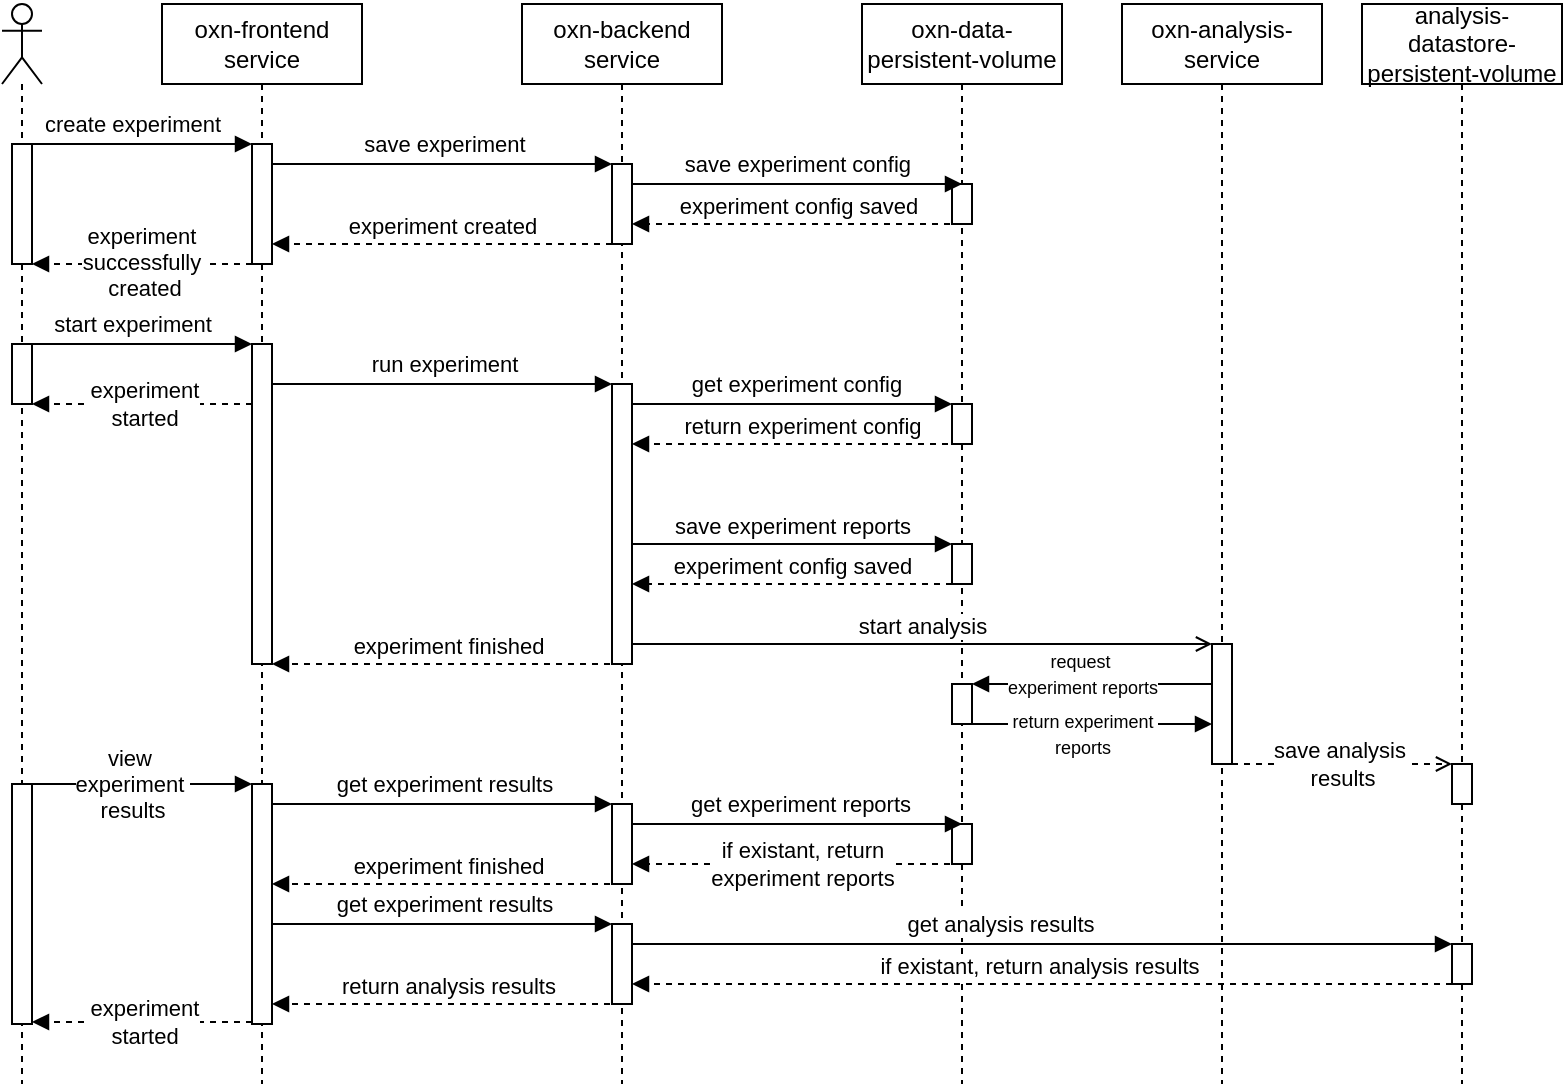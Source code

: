<mxfile version="26.1.0">
  <diagram name="Page-1" id="2YBvvXClWsGukQMizWep">
    <mxGraphModel dx="1434" dy="819" grid="1" gridSize="10" guides="1" tooltips="1" connect="1" arrows="1" fold="1" page="1" pageScale="1" pageWidth="850" pageHeight="1100" math="0" shadow="0">
      <root>
        <mxCell id="0" />
        <mxCell id="1" parent="0" />
        <mxCell id="aM9ryv3xv72pqoxQDRHE-1" value="oxn-frontend service" style="shape=umlLifeline;perimeter=lifelinePerimeter;whiteSpace=wrap;html=1;container=0;dropTarget=0;collapsible=0;recursiveResize=0;outlineConnect=0;portConstraint=eastwest;newEdgeStyle={&quot;edgeStyle&quot;:&quot;elbowEdgeStyle&quot;,&quot;elbow&quot;:&quot;vertical&quot;,&quot;curved&quot;:0,&quot;rounded&quot;:0};" parent="1" vertex="1">
          <mxGeometry x="160" y="40" width="100" height="540" as="geometry" />
        </mxCell>
        <mxCell id="aM9ryv3xv72pqoxQDRHE-3" value="" style="html=1;verticalAlign=bottom;startArrow=none;endArrow=block;startSize=8;edgeStyle=elbowEdgeStyle;elbow=vertical;curved=0;rounded=0;startFill=0;" parent="aM9ryv3xv72pqoxQDRHE-1" edge="1">
          <mxGeometry x="0.182" relative="1" as="geometry">
            <mxPoint x="-15" y="70" as="sourcePoint" />
            <mxPoint x="45" y="70" as="targetPoint" />
            <Array as="points">
              <mxPoint x="-70" y="70" />
            </Array>
            <mxPoint as="offset" />
          </mxGeometry>
        </mxCell>
        <mxCell id="FyJZWLL0IPe1g8Jsir3v-2" value="create experiment" style="edgeLabel;html=1;align=center;verticalAlign=middle;resizable=0;points=[];" vertex="1" connectable="0" parent="aM9ryv3xv72pqoxQDRHE-3">
          <mxGeometry x="0.286" relative="1" as="geometry">
            <mxPoint y="-10" as="offset" />
          </mxGeometry>
        </mxCell>
        <mxCell id="FyJZWLL0IPe1g8Jsir3v-10" value="" style="html=1;points=[[0,0,0,0,5],[0,1,0,0,-5],[1,0,0,0,5],[1,1,0,0,-5]];perimeter=orthogonalPerimeter;outlineConnect=0;targetShapes=umlLifeline;portConstraint=eastwest;newEdgeStyle={&quot;curved&quot;:0,&quot;rounded&quot;:0};" vertex="1" parent="aM9ryv3xv72pqoxQDRHE-1">
          <mxGeometry x="45" y="70" width="10" height="60" as="geometry" />
        </mxCell>
        <mxCell id="FyJZWLL0IPe1g8Jsir3v-25" value="" style="html=1;points=[[0,0,0,0,5],[0,1,0,0,-5],[1,0,0,0,5],[1,1,0,0,-5]];perimeter=orthogonalPerimeter;outlineConnect=0;targetShapes=umlLifeline;portConstraint=eastwest;newEdgeStyle={&quot;curved&quot;:0,&quot;rounded&quot;:0};" vertex="1" parent="aM9ryv3xv72pqoxQDRHE-1">
          <mxGeometry x="45" y="170" width="10" height="160" as="geometry" />
        </mxCell>
        <mxCell id="aM9ryv3xv72pqoxQDRHE-5" value="oxn-backend service" style="shape=umlLifeline;perimeter=lifelinePerimeter;whiteSpace=wrap;html=1;container=0;dropTarget=0;collapsible=0;recursiveResize=0;outlineConnect=0;portConstraint=eastwest;newEdgeStyle={&quot;edgeStyle&quot;:&quot;elbowEdgeStyle&quot;,&quot;elbow&quot;:&quot;vertical&quot;,&quot;curved&quot;:0,&quot;rounded&quot;:0};" parent="1" vertex="1">
          <mxGeometry x="340" y="40" width="100" height="540" as="geometry" />
        </mxCell>
        <mxCell id="aM9ryv3xv72pqoxQDRHE-6" value="" style="html=1;points=[];perimeter=orthogonalPerimeter;outlineConnect=0;targetShapes=umlLifeline;portConstraint=eastwest;newEdgeStyle={&quot;edgeStyle&quot;:&quot;elbowEdgeStyle&quot;,&quot;elbow&quot;:&quot;vertical&quot;,&quot;curved&quot;:0,&quot;rounded&quot;:0};" parent="aM9ryv3xv72pqoxQDRHE-5" vertex="1">
          <mxGeometry x="45" y="80" width="10" height="40" as="geometry" />
        </mxCell>
        <mxCell id="FyJZWLL0IPe1g8Jsir3v-28" value="" style="html=1;points=[];perimeter=orthogonalPerimeter;outlineConnect=0;targetShapes=umlLifeline;portConstraint=eastwest;newEdgeStyle={&quot;edgeStyle&quot;:&quot;elbowEdgeStyle&quot;,&quot;elbow&quot;:&quot;vertical&quot;,&quot;curved&quot;:0,&quot;rounded&quot;:0};" vertex="1" parent="aM9ryv3xv72pqoxQDRHE-5">
          <mxGeometry x="45" y="190" width="10" height="140" as="geometry" />
        </mxCell>
        <mxCell id="FyJZWLL0IPe1g8Jsir3v-55" value="" style="html=1;points=[];perimeter=orthogonalPerimeter;outlineConnect=0;targetShapes=umlLifeline;portConstraint=eastwest;newEdgeStyle={&quot;edgeStyle&quot;:&quot;elbowEdgeStyle&quot;,&quot;elbow&quot;:&quot;vertical&quot;,&quot;curved&quot;:0,&quot;rounded&quot;:0};" vertex="1" parent="aM9ryv3xv72pqoxQDRHE-5">
          <mxGeometry x="45" y="400" width="10" height="40" as="geometry" />
        </mxCell>
        <mxCell id="FyJZWLL0IPe1g8Jsir3v-68" value="" style="html=1;points=[];perimeter=orthogonalPerimeter;outlineConnect=0;targetShapes=umlLifeline;portConstraint=eastwest;newEdgeStyle={&quot;edgeStyle&quot;:&quot;elbowEdgeStyle&quot;,&quot;elbow&quot;:&quot;vertical&quot;,&quot;curved&quot;:0,&quot;rounded&quot;:0};" vertex="1" parent="aM9ryv3xv72pqoxQDRHE-5">
          <mxGeometry x="45" y="460" width="10" height="40" as="geometry" />
        </mxCell>
        <mxCell id="aM9ryv3xv72pqoxQDRHE-7" value="" style="html=1;verticalAlign=bottom;endArrow=block;edgeStyle=elbowEdgeStyle;elbow=vertical;curved=0;rounded=0;" parent="1" target="aM9ryv3xv72pqoxQDRHE-6" edge="1">
          <mxGeometry relative="1" as="geometry">
            <mxPoint x="215" y="120" as="sourcePoint" />
            <Array as="points">
              <mxPoint x="300" y="120" />
            </Array>
          </mxGeometry>
        </mxCell>
        <mxCell id="FyJZWLL0IPe1g8Jsir3v-3" value="save experiment" style="edgeLabel;html=1;align=center;verticalAlign=middle;resizable=0;points=[];" vertex="1" connectable="0" parent="aM9ryv3xv72pqoxQDRHE-7">
          <mxGeometry x="-0.183" y="3" relative="1" as="geometry">
            <mxPoint x="16" y="-7" as="offset" />
          </mxGeometry>
        </mxCell>
        <mxCell id="aM9ryv3xv72pqoxQDRHE-9" value="experiment created" style="html=1;verticalAlign=bottom;endArrow=block;edgeStyle=elbowEdgeStyle;elbow=vertical;curved=0;rounded=0;dashed=1;" parent="1" source="aM9ryv3xv72pqoxQDRHE-6" target="FyJZWLL0IPe1g8Jsir3v-10" edge="1">
          <mxGeometry relative="1" as="geometry">
            <mxPoint x="295" y="160" as="sourcePoint" />
            <Array as="points">
              <mxPoint x="310" y="160" />
            </Array>
            <mxPoint x="220" y="160" as="targetPoint" />
          </mxGeometry>
        </mxCell>
        <mxCell id="FyJZWLL0IPe1g8Jsir3v-1" value="" style="shape=umlLifeline;perimeter=lifelinePerimeter;whiteSpace=wrap;html=1;container=1;dropTarget=0;collapsible=0;recursiveResize=0;outlineConnect=0;portConstraint=eastwest;newEdgeStyle={&quot;curved&quot;:0,&quot;rounded&quot;:0};participant=umlActor;" vertex="1" parent="1">
          <mxGeometry x="80" y="40" width="20" height="540" as="geometry" />
        </mxCell>
        <mxCell id="FyJZWLL0IPe1g8Jsir3v-14" value="" style="html=1;points=[[0,0,0,0,5],[0,1,0,0,-5],[1,0,0,0,5],[1,1,0,0,-5]];perimeter=orthogonalPerimeter;outlineConnect=0;targetShapes=umlLifeline;portConstraint=eastwest;newEdgeStyle={&quot;curved&quot;:0,&quot;rounded&quot;:0};" vertex="1" parent="FyJZWLL0IPe1g8Jsir3v-1">
          <mxGeometry x="5" y="70" width="10" height="60" as="geometry" />
        </mxCell>
        <mxCell id="FyJZWLL0IPe1g8Jsir3v-23" value="" style="html=1;verticalAlign=bottom;startArrow=none;endArrow=block;startSize=8;edgeStyle=elbowEdgeStyle;elbow=vertical;curved=0;rounded=0;startFill=0;" edge="1" parent="FyJZWLL0IPe1g8Jsir3v-1">
          <mxGeometry x="0.182" relative="1" as="geometry">
            <mxPoint x="65" y="170" as="sourcePoint" />
            <mxPoint x="125" y="170" as="targetPoint" />
            <Array as="points">
              <mxPoint x="10" y="170" />
            </Array>
            <mxPoint as="offset" />
          </mxGeometry>
        </mxCell>
        <mxCell id="FyJZWLL0IPe1g8Jsir3v-24" value="start experiment" style="edgeLabel;html=1;align=center;verticalAlign=middle;resizable=0;points=[];" vertex="1" connectable="0" parent="FyJZWLL0IPe1g8Jsir3v-23">
          <mxGeometry x="0.286" relative="1" as="geometry">
            <mxPoint y="-10" as="offset" />
          </mxGeometry>
        </mxCell>
        <mxCell id="FyJZWLL0IPe1g8Jsir3v-48" value="" style="html=1;points=[[0,0,0,0,5],[0,1,0,0,-5],[1,0,0,0,5],[1,1,0,0,-5]];perimeter=orthogonalPerimeter;outlineConnect=0;targetShapes=umlLifeline;portConstraint=eastwest;newEdgeStyle={&quot;curved&quot;:0,&quot;rounded&quot;:0};" vertex="1" parent="FyJZWLL0IPe1g8Jsir3v-1">
          <mxGeometry x="5" y="170" width="10" height="30" as="geometry" />
        </mxCell>
        <mxCell id="FyJZWLL0IPe1g8Jsir3v-49" value="" style="html=1;points=[[0,0,0,0,5],[0,1,0,0,-5],[1,0,0,0,5],[1,1,0,0,-5]];perimeter=orthogonalPerimeter;outlineConnect=0;targetShapes=umlLifeline;portConstraint=eastwest;newEdgeStyle={&quot;curved&quot;:0,&quot;rounded&quot;:0};" vertex="1" parent="FyJZWLL0IPe1g8Jsir3v-1">
          <mxGeometry x="5" y="390" width="10" height="120" as="geometry" />
        </mxCell>
        <mxCell id="FyJZWLL0IPe1g8Jsir3v-4" value="oxn-data-persistent-volume" style="shape=umlLifeline;perimeter=lifelinePerimeter;whiteSpace=wrap;html=1;container=0;dropTarget=0;collapsible=0;recursiveResize=0;outlineConnect=0;portConstraint=eastwest;newEdgeStyle={&quot;edgeStyle&quot;:&quot;elbowEdgeStyle&quot;,&quot;elbow&quot;:&quot;vertical&quot;,&quot;curved&quot;:0,&quot;rounded&quot;:0};" vertex="1" parent="1">
          <mxGeometry x="510" y="40" width="100" height="540" as="geometry" />
        </mxCell>
        <mxCell id="FyJZWLL0IPe1g8Jsir3v-31" value="" style="html=1;points=[[0,0,0,0,5],[0,1,0,0,-5],[1,0,0,0,5],[1,1,0,0,-5]];perimeter=orthogonalPerimeter;outlineConnect=0;targetShapes=umlLifeline;portConstraint=eastwest;newEdgeStyle={&quot;curved&quot;:0,&quot;rounded&quot;:0};" vertex="1" parent="FyJZWLL0IPe1g8Jsir3v-4">
          <mxGeometry x="45" y="90" width="10" height="20" as="geometry" />
        </mxCell>
        <mxCell id="FyJZWLL0IPe1g8Jsir3v-32" value="" style="html=1;points=[[0,0,0,0,5],[0,1,0,0,-5],[1,0,0,0,5],[1,1,0,0,-5]];perimeter=orthogonalPerimeter;outlineConnect=0;targetShapes=umlLifeline;portConstraint=eastwest;newEdgeStyle={&quot;curved&quot;:0,&quot;rounded&quot;:0};" vertex="1" parent="FyJZWLL0IPe1g8Jsir3v-4">
          <mxGeometry x="45" y="200" width="10" height="20" as="geometry" />
        </mxCell>
        <mxCell id="FyJZWLL0IPe1g8Jsir3v-37" value="" style="html=1;points=[[0,0,0,0,5],[0,1,0,0,-5],[1,0,0,0,5],[1,1,0,0,-5]];perimeter=orthogonalPerimeter;outlineConnect=0;targetShapes=umlLifeline;portConstraint=eastwest;newEdgeStyle={&quot;curved&quot;:0,&quot;rounded&quot;:0};" vertex="1" parent="FyJZWLL0IPe1g8Jsir3v-4">
          <mxGeometry x="45" y="270" width="10" height="20" as="geometry" />
        </mxCell>
        <mxCell id="FyJZWLL0IPe1g8Jsir3v-56" value="" style="html=1;points=[[0,0,0,0,5],[0,1,0,0,-5],[1,0,0,0,5],[1,1,0,0,-5]];perimeter=orthogonalPerimeter;outlineConnect=0;targetShapes=umlLifeline;portConstraint=eastwest;newEdgeStyle={&quot;curved&quot;:0,&quot;rounded&quot;:0};" vertex="1" parent="FyJZWLL0IPe1g8Jsir3v-4">
          <mxGeometry x="45" y="410" width="10" height="20" as="geometry" />
        </mxCell>
        <mxCell id="FyJZWLL0IPe1g8Jsir3v-73" value="" style="html=1;points=[[0,0,0,0,5],[0,1,0,0,-5],[1,0,0,0,5],[1,1,0,0,-5]];perimeter=orthogonalPerimeter;outlineConnect=0;targetShapes=umlLifeline;portConstraint=eastwest;newEdgeStyle={&quot;curved&quot;:0,&quot;rounded&quot;:0};" vertex="1" parent="FyJZWLL0IPe1g8Jsir3v-4">
          <mxGeometry x="45" y="340" width="10" height="20" as="geometry" />
        </mxCell>
        <mxCell id="FyJZWLL0IPe1g8Jsir3v-6" value="oxn-analysis-service" style="shape=umlLifeline;perimeter=lifelinePerimeter;whiteSpace=wrap;html=1;container=0;dropTarget=0;collapsible=0;recursiveResize=0;outlineConnect=0;portConstraint=eastwest;newEdgeStyle={&quot;edgeStyle&quot;:&quot;elbowEdgeStyle&quot;,&quot;elbow&quot;:&quot;vertical&quot;,&quot;curved&quot;:0,&quot;rounded&quot;:0};" vertex="1" parent="1">
          <mxGeometry x="640" y="40" width="100" height="540" as="geometry" />
        </mxCell>
        <mxCell id="FyJZWLL0IPe1g8Jsir3v-40" value="" style="html=1;points=[[0,0,0,0,5],[0,1,0,0,-5],[1,0,0,0,5],[1,1,0,0,-5]];perimeter=orthogonalPerimeter;outlineConnect=0;targetShapes=umlLifeline;portConstraint=eastwest;newEdgeStyle={&quot;curved&quot;:0,&quot;rounded&quot;:0};" vertex="1" parent="FyJZWLL0IPe1g8Jsir3v-6">
          <mxGeometry x="45" y="320" width="10" height="60" as="geometry" />
        </mxCell>
        <mxCell id="FyJZWLL0IPe1g8Jsir3v-8" value="analysis-datastore-persistent-volume" style="shape=umlLifeline;perimeter=lifelinePerimeter;whiteSpace=wrap;html=1;container=0;dropTarget=0;collapsible=0;recursiveResize=0;outlineConnect=0;portConstraint=eastwest;newEdgeStyle={&quot;edgeStyle&quot;:&quot;elbowEdgeStyle&quot;,&quot;elbow&quot;:&quot;vertical&quot;,&quot;curved&quot;:0,&quot;rounded&quot;:0};" vertex="1" parent="1">
          <mxGeometry x="760" y="40" width="100" height="540" as="geometry" />
        </mxCell>
        <mxCell id="FyJZWLL0IPe1g8Jsir3v-46" value="" style="html=1;points=[[0,0,0,0,5],[0,1,0,0,-5],[1,0,0,0,5],[1,1,0,0,-5]];perimeter=orthogonalPerimeter;outlineConnect=0;targetShapes=umlLifeline;portConstraint=eastwest;newEdgeStyle={&quot;curved&quot;:0,&quot;rounded&quot;:0};" vertex="1" parent="FyJZWLL0IPe1g8Jsir3v-8">
          <mxGeometry x="45" y="380" width="10" height="20" as="geometry" />
        </mxCell>
        <mxCell id="FyJZWLL0IPe1g8Jsir3v-63" value="" style="html=1;points=[[0,0,0,0,5],[0,1,0,0,-5],[1,0,0,0,5],[1,1,0,0,-5]];perimeter=orthogonalPerimeter;outlineConnect=0;targetShapes=umlLifeline;portConstraint=eastwest;newEdgeStyle={&quot;curved&quot;:0,&quot;rounded&quot;:0};" vertex="1" parent="FyJZWLL0IPe1g8Jsir3v-8">
          <mxGeometry x="45" y="470" width="10" height="20" as="geometry" />
        </mxCell>
        <mxCell id="FyJZWLL0IPe1g8Jsir3v-11" value="" style="html=1;verticalAlign=bottom;startArrow=none;endArrow=block;startSize=8;edgeStyle=elbowEdgeStyle;elbow=vertical;curved=0;rounded=0;startFill=0;dashed=1;" edge="1" parent="1" target="FyJZWLL0IPe1g8Jsir3v-14">
          <mxGeometry x="0.182" relative="1" as="geometry">
            <mxPoint x="205" y="170" as="sourcePoint" />
            <mxPoint x="90.074" y="170" as="targetPoint" />
            <Array as="points">
              <mxPoint x="90" y="170" />
            </Array>
            <mxPoint as="offset" />
          </mxGeometry>
        </mxCell>
        <mxCell id="FyJZWLL0IPe1g8Jsir3v-13" value="experiment&amp;nbsp;&lt;div&gt;successfully&amp;nbsp;&lt;/div&gt;&lt;div&gt;created&lt;/div&gt;" style="edgeLabel;html=1;align=center;verticalAlign=middle;resizable=0;points=[];" vertex="1" connectable="0" parent="FyJZWLL0IPe1g8Jsir3v-11">
          <mxGeometry x="-0.022" y="-1" relative="1" as="geometry">
            <mxPoint as="offset" />
          </mxGeometry>
        </mxCell>
        <mxCell id="FyJZWLL0IPe1g8Jsir3v-16" value="" style="html=1;verticalAlign=bottom;endArrow=block;edgeStyle=elbowEdgeStyle;elbow=vertical;curved=0;rounded=0;" edge="1" parent="1" source="aM9ryv3xv72pqoxQDRHE-6">
          <mxGeometry relative="1" as="geometry">
            <mxPoint x="400" y="130" as="sourcePoint" />
            <Array as="points">
              <mxPoint x="475" y="130" />
            </Array>
            <mxPoint x="560" y="130" as="targetPoint" />
          </mxGeometry>
        </mxCell>
        <mxCell id="FyJZWLL0IPe1g8Jsir3v-17" value="save experiment config&amp;nbsp;" style="edgeLabel;html=1;align=center;verticalAlign=middle;resizable=0;points=[];" vertex="1" connectable="0" parent="FyJZWLL0IPe1g8Jsir3v-16">
          <mxGeometry x="-0.183" y="3" relative="1" as="geometry">
            <mxPoint x="16" y="-7" as="offset" />
          </mxGeometry>
        </mxCell>
        <mxCell id="FyJZWLL0IPe1g8Jsir3v-21" value="experiment config saved" style="html=1;verticalAlign=bottom;endArrow=block;edgeStyle=elbowEdgeStyle;elbow=vertical;curved=0;rounded=0;dashed=1;" edge="1" parent="1" target="aM9ryv3xv72pqoxQDRHE-6">
          <mxGeometry relative="1" as="geometry">
            <mxPoint x="560" y="150" as="sourcePoint" />
            <Array as="points">
              <mxPoint x="485" y="150" />
            </Array>
            <mxPoint x="400" y="150" as="targetPoint" />
          </mxGeometry>
        </mxCell>
        <mxCell id="FyJZWLL0IPe1g8Jsir3v-26" value="" style="html=1;verticalAlign=bottom;endArrow=block;edgeStyle=elbowEdgeStyle;elbow=vertical;curved=0;rounded=0;" edge="1" parent="1" source="FyJZWLL0IPe1g8Jsir3v-25" target="FyJZWLL0IPe1g8Jsir3v-28">
          <mxGeometry relative="1" as="geometry">
            <mxPoint x="220" y="230" as="sourcePoint" />
            <Array as="points">
              <mxPoint x="305" y="230" />
            </Array>
            <mxPoint x="380" y="230" as="targetPoint" />
          </mxGeometry>
        </mxCell>
        <mxCell id="FyJZWLL0IPe1g8Jsir3v-27" value="run experiment" style="edgeLabel;html=1;align=center;verticalAlign=middle;resizable=0;points=[];" vertex="1" connectable="0" parent="FyJZWLL0IPe1g8Jsir3v-26">
          <mxGeometry x="-0.183" y="3" relative="1" as="geometry">
            <mxPoint x="16" y="-7" as="offset" />
          </mxGeometry>
        </mxCell>
        <mxCell id="FyJZWLL0IPe1g8Jsir3v-29" value="" style="html=1;verticalAlign=bottom;endArrow=block;edgeStyle=elbowEdgeStyle;elbow=vertical;curved=0;rounded=0;" edge="1" parent="1" source="FyJZWLL0IPe1g8Jsir3v-28">
          <mxGeometry relative="1" as="geometry">
            <mxPoint x="400" y="240" as="sourcePoint" />
            <Array as="points">
              <mxPoint x="470" y="240" />
            </Array>
            <mxPoint x="555" y="240" as="targetPoint" />
          </mxGeometry>
        </mxCell>
        <mxCell id="FyJZWLL0IPe1g8Jsir3v-30" value="get experiment config" style="edgeLabel;html=1;align=center;verticalAlign=middle;resizable=0;points=[];" vertex="1" connectable="0" parent="FyJZWLL0IPe1g8Jsir3v-29">
          <mxGeometry x="-0.183" y="3" relative="1" as="geometry">
            <mxPoint x="16" y="-7" as="offset" />
          </mxGeometry>
        </mxCell>
        <mxCell id="FyJZWLL0IPe1g8Jsir3v-33" value="return experiment config" style="html=1;verticalAlign=bottom;endArrow=block;edgeStyle=elbowEdgeStyle;elbow=vertical;curved=0;rounded=0;dashed=1;" edge="1" parent="1" target="FyJZWLL0IPe1g8Jsir3v-28">
          <mxGeometry relative="1" as="geometry">
            <mxPoint x="565" y="260" as="sourcePoint" />
            <Array as="points">
              <mxPoint x="490" y="260" />
            </Array>
            <mxPoint x="400" y="260" as="targetPoint" />
          </mxGeometry>
        </mxCell>
        <mxCell id="FyJZWLL0IPe1g8Jsir3v-34" value="save experiment reports" style="html=1;verticalAlign=bottom;endArrow=block;edgeStyle=elbowEdgeStyle;elbow=vertical;curved=0;rounded=0;" edge="1" parent="1" target="FyJZWLL0IPe1g8Jsir3v-37">
          <mxGeometry relative="1" as="geometry">
            <mxPoint x="395" y="310" as="sourcePoint" />
            <Array as="points">
              <mxPoint x="475" y="310" />
            </Array>
            <mxPoint x="550" y="310" as="targetPoint" />
          </mxGeometry>
        </mxCell>
        <mxCell id="FyJZWLL0IPe1g8Jsir3v-36" value="experiment config saved" style="html=1;verticalAlign=bottom;endArrow=block;edgeStyle=elbowEdgeStyle;elbow=vertical;curved=0;rounded=0;dashed=1;" edge="1" parent="1">
          <mxGeometry x="0.001" relative="1" as="geometry">
            <mxPoint x="555" y="330" as="sourcePoint" />
            <Array as="points">
              <mxPoint x="480" y="330" />
            </Array>
            <mxPoint x="395" y="330" as="targetPoint" />
            <mxPoint as="offset" />
          </mxGeometry>
        </mxCell>
        <mxCell id="FyJZWLL0IPe1g8Jsir3v-39" value="start analysis" style="html=1;verticalAlign=bottom;endArrow=open;edgeStyle=elbowEdgeStyle;elbow=vertical;curved=0;rounded=0;endFill=0;" edge="1" parent="1" source="FyJZWLL0IPe1g8Jsir3v-28" target="FyJZWLL0IPe1g8Jsir3v-40">
          <mxGeometry relative="1" as="geometry">
            <mxPoint x="400" y="360" as="sourcePoint" />
            <Array as="points">
              <mxPoint x="470" y="360" />
            </Array>
            <mxPoint x="700" y="360" as="targetPoint" />
          </mxGeometry>
        </mxCell>
        <mxCell id="FyJZWLL0IPe1g8Jsir3v-41" value="experiment finished" style="html=1;verticalAlign=bottom;endArrow=block;edgeStyle=elbowEdgeStyle;elbow=vertical;curved=0;rounded=0;dashed=1;" edge="1" parent="1" target="FyJZWLL0IPe1g8Jsir3v-25">
          <mxGeometry relative="1" as="geometry">
            <mxPoint x="390" y="370" as="sourcePoint" />
            <Array as="points">
              <mxPoint x="315" y="370" />
            </Array>
            <mxPoint x="220" y="370" as="targetPoint" />
          </mxGeometry>
        </mxCell>
        <mxCell id="FyJZWLL0IPe1g8Jsir3v-42" value="" style="html=1;verticalAlign=bottom;startArrow=none;endArrow=block;startSize=8;edgeStyle=elbowEdgeStyle;elbow=vertical;curved=0;rounded=0;startFill=0;dashed=1;" edge="1" parent="1">
          <mxGeometry x="0.182" relative="1" as="geometry">
            <mxPoint x="205" y="240" as="sourcePoint" />
            <mxPoint x="95" y="240" as="targetPoint" />
            <Array as="points" />
            <mxPoint as="offset" />
          </mxGeometry>
        </mxCell>
        <mxCell id="FyJZWLL0IPe1g8Jsir3v-43" value="experiment&lt;div&gt;started&lt;/div&gt;" style="edgeLabel;html=1;align=center;verticalAlign=middle;resizable=0;points=[];" vertex="1" connectable="0" parent="FyJZWLL0IPe1g8Jsir3v-42">
          <mxGeometry x="-0.022" y="-1" relative="1" as="geometry">
            <mxPoint y="1" as="offset" />
          </mxGeometry>
        </mxCell>
        <mxCell id="FyJZWLL0IPe1g8Jsir3v-44" value="" style="html=1;verticalAlign=bottom;endArrow=open;edgeStyle=elbowEdgeStyle;elbow=vertical;curved=0;rounded=0;dashed=1;endFill=0;" edge="1" parent="1" source="FyJZWLL0IPe1g8Jsir3v-40" target="FyJZWLL0IPe1g8Jsir3v-46">
          <mxGeometry relative="1" as="geometry">
            <mxPoint x="740" y="420" as="sourcePoint" />
            <Array as="points">
              <mxPoint x="815" y="420" />
            </Array>
            <mxPoint x="890" y="420" as="targetPoint" />
          </mxGeometry>
        </mxCell>
        <mxCell id="FyJZWLL0IPe1g8Jsir3v-45" value="save analysis&amp;nbsp;&lt;div&gt;results&lt;/div&gt;" style="edgeLabel;html=1;align=center;verticalAlign=middle;resizable=0;points=[];" vertex="1" connectable="0" parent="FyJZWLL0IPe1g8Jsir3v-44">
          <mxGeometry x="-0.183" y="3" relative="1" as="geometry">
            <mxPoint x="10" y="3" as="offset" />
          </mxGeometry>
        </mxCell>
        <mxCell id="FyJZWLL0IPe1g8Jsir3v-50" value="" style="html=1;verticalAlign=bottom;startArrow=none;endArrow=block;startSize=8;edgeStyle=elbowEdgeStyle;elbow=vertical;curved=0;rounded=0;startFill=0;" edge="1" parent="1">
          <mxGeometry x="0.182" relative="1" as="geometry">
            <mxPoint x="145" y="430" as="sourcePoint" />
            <mxPoint x="205" y="430" as="targetPoint" />
            <Array as="points">
              <mxPoint x="90" y="430" />
            </Array>
            <mxPoint as="offset" />
          </mxGeometry>
        </mxCell>
        <mxCell id="FyJZWLL0IPe1g8Jsir3v-51" value="view&amp;nbsp;&lt;div&gt;experiment&amp;nbsp;&lt;div&gt;results&lt;/div&gt;&lt;/div&gt;" style="edgeLabel;html=1;align=center;verticalAlign=middle;resizable=0;points=[];" vertex="1" connectable="0" parent="FyJZWLL0IPe1g8Jsir3v-50">
          <mxGeometry x="0.286" relative="1" as="geometry">
            <mxPoint as="offset" />
          </mxGeometry>
        </mxCell>
        <mxCell id="FyJZWLL0IPe1g8Jsir3v-52" value="" style="html=1;points=[[0,0,0,0,5],[0,1,0,0,-5],[1,0,0,0,5],[1,1,0,0,-5]];perimeter=orthogonalPerimeter;outlineConnect=0;targetShapes=umlLifeline;portConstraint=eastwest;newEdgeStyle={&quot;curved&quot;:0,&quot;rounded&quot;:0};" vertex="1" parent="1">
          <mxGeometry x="205" y="430" width="10" height="120" as="geometry" />
        </mxCell>
        <mxCell id="FyJZWLL0IPe1g8Jsir3v-53" value="" style="html=1;verticalAlign=bottom;endArrow=block;edgeStyle=elbowEdgeStyle;elbow=vertical;curved=0;rounded=0;" edge="1" parent="1">
          <mxGeometry relative="1" as="geometry">
            <mxPoint x="215" y="440" as="sourcePoint" />
            <Array as="points">
              <mxPoint x="300" y="440" />
            </Array>
            <mxPoint x="385" y="440" as="targetPoint" />
          </mxGeometry>
        </mxCell>
        <mxCell id="FyJZWLL0IPe1g8Jsir3v-54" value="get experiment results" style="edgeLabel;html=1;align=center;verticalAlign=middle;resizable=0;points=[];" vertex="1" connectable="0" parent="FyJZWLL0IPe1g8Jsir3v-53">
          <mxGeometry x="-0.183" y="3" relative="1" as="geometry">
            <mxPoint x="16" y="-7" as="offset" />
          </mxGeometry>
        </mxCell>
        <mxCell id="FyJZWLL0IPe1g8Jsir3v-57" value="" style="html=1;verticalAlign=bottom;endArrow=block;edgeStyle=elbowEdgeStyle;elbow=vertical;curved=0;rounded=0;" edge="1" parent="1">
          <mxGeometry relative="1" as="geometry">
            <mxPoint x="395" y="450" as="sourcePoint" />
            <Array as="points">
              <mxPoint x="475" y="450" />
            </Array>
            <mxPoint x="560" y="450" as="targetPoint" />
          </mxGeometry>
        </mxCell>
        <mxCell id="FyJZWLL0IPe1g8Jsir3v-58" value="get experiment reports" style="edgeLabel;html=1;align=center;verticalAlign=middle;resizable=0;points=[];" vertex="1" connectable="0" parent="FyJZWLL0IPe1g8Jsir3v-57">
          <mxGeometry x="-0.183" y="3" relative="1" as="geometry">
            <mxPoint x="16" y="-7" as="offset" />
          </mxGeometry>
        </mxCell>
        <mxCell id="FyJZWLL0IPe1g8Jsir3v-59" value="" style="html=1;verticalAlign=bottom;endArrow=block;edgeStyle=elbowEdgeStyle;elbow=vertical;curved=0;rounded=0;dashed=1;" edge="1" parent="1">
          <mxGeometry x="0.091" relative="1" as="geometry">
            <mxPoint x="560" y="470" as="sourcePoint" />
            <Array as="points">
              <mxPoint x="485" y="470" />
            </Array>
            <mxPoint x="395" y="470" as="targetPoint" />
            <mxPoint as="offset" />
          </mxGeometry>
        </mxCell>
        <mxCell id="FyJZWLL0IPe1g8Jsir3v-64" value="if existant, return&lt;div&gt;experiment reports&lt;/div&gt;" style="edgeLabel;html=1;align=center;verticalAlign=middle;resizable=0;points=[];" vertex="1" connectable="0" parent="FyJZWLL0IPe1g8Jsir3v-59">
          <mxGeometry x="0.127" relative="1" as="geometry">
            <mxPoint x="13" as="offset" />
          </mxGeometry>
        </mxCell>
        <mxCell id="FyJZWLL0IPe1g8Jsir3v-60" value="" style="html=1;verticalAlign=bottom;endArrow=block;edgeStyle=elbowEdgeStyle;elbow=vertical;curved=0;rounded=0;" edge="1" parent="1" target="FyJZWLL0IPe1g8Jsir3v-63">
          <mxGeometry relative="1" as="geometry">
            <mxPoint x="395" y="510" as="sourcePoint" />
            <Array as="points">
              <mxPoint x="485" y="510" />
            </Array>
            <mxPoint x="570" y="510" as="targetPoint" />
          </mxGeometry>
        </mxCell>
        <mxCell id="FyJZWLL0IPe1g8Jsir3v-61" value="get analysis results" style="edgeLabel;html=1;align=center;verticalAlign=middle;resizable=0;points=[];" vertex="1" connectable="0" parent="FyJZWLL0IPe1g8Jsir3v-60">
          <mxGeometry x="-0.183" y="3" relative="1" as="geometry">
            <mxPoint x="16" y="-7" as="offset" />
          </mxGeometry>
        </mxCell>
        <mxCell id="FyJZWLL0IPe1g8Jsir3v-62" value="if existant, return analysis results&amp;nbsp;" style="html=1;verticalAlign=bottom;endArrow=block;edgeStyle=elbowEdgeStyle;elbow=vertical;curved=0;rounded=0;dashed=1;" edge="1" parent="1" source="FyJZWLL0IPe1g8Jsir3v-63">
          <mxGeometry x="0.001" relative="1" as="geometry">
            <mxPoint x="870" y="530" as="sourcePoint" />
            <Array as="points">
              <mxPoint x="495" y="530" />
            </Array>
            <mxPoint x="395" y="530" as="targetPoint" />
            <mxPoint as="offset" />
          </mxGeometry>
        </mxCell>
        <mxCell id="FyJZWLL0IPe1g8Jsir3v-65" value="experiment finished" style="html=1;verticalAlign=bottom;endArrow=block;edgeStyle=elbowEdgeStyle;elbow=vertical;curved=0;rounded=0;dashed=1;" edge="1" parent="1">
          <mxGeometry relative="1" as="geometry">
            <mxPoint x="390" y="480" as="sourcePoint" />
            <Array as="points">
              <mxPoint x="315" y="480" />
            </Array>
            <mxPoint x="215" y="480" as="targetPoint" />
          </mxGeometry>
        </mxCell>
        <mxCell id="FyJZWLL0IPe1g8Jsir3v-66" value="" style="html=1;verticalAlign=bottom;endArrow=block;edgeStyle=elbowEdgeStyle;elbow=vertical;curved=0;rounded=0;" edge="1" parent="1">
          <mxGeometry relative="1" as="geometry">
            <mxPoint x="215" y="500" as="sourcePoint" />
            <Array as="points">
              <mxPoint x="300" y="500" />
            </Array>
            <mxPoint x="385" y="500" as="targetPoint" />
          </mxGeometry>
        </mxCell>
        <mxCell id="FyJZWLL0IPe1g8Jsir3v-67" value="get experiment results" style="edgeLabel;html=1;align=center;verticalAlign=middle;resizable=0;points=[];" vertex="1" connectable="0" parent="FyJZWLL0IPe1g8Jsir3v-66">
          <mxGeometry x="-0.183" y="3" relative="1" as="geometry">
            <mxPoint x="16" y="-7" as="offset" />
          </mxGeometry>
        </mxCell>
        <mxCell id="FyJZWLL0IPe1g8Jsir3v-69" value="return analysis results" style="html=1;verticalAlign=bottom;endArrow=block;edgeStyle=elbowEdgeStyle;elbow=vertical;curved=0;rounded=0;dashed=1;" edge="1" parent="1">
          <mxGeometry relative="1" as="geometry">
            <mxPoint x="390" y="540" as="sourcePoint" />
            <Array as="points">
              <mxPoint x="315" y="540" />
            </Array>
            <mxPoint x="215" y="540" as="targetPoint" />
          </mxGeometry>
        </mxCell>
        <mxCell id="FyJZWLL0IPe1g8Jsir3v-70" value="" style="html=1;verticalAlign=bottom;startArrow=none;endArrow=block;startSize=8;edgeStyle=elbowEdgeStyle;elbow=vertical;curved=0;rounded=0;startFill=0;dashed=1;" edge="1" parent="1">
          <mxGeometry x="0.182" relative="1" as="geometry">
            <mxPoint x="205" y="549" as="sourcePoint" />
            <mxPoint x="95" y="549" as="targetPoint" />
            <Array as="points" />
            <mxPoint as="offset" />
          </mxGeometry>
        </mxCell>
        <mxCell id="FyJZWLL0IPe1g8Jsir3v-71" value="experiment&lt;div&gt;started&lt;/div&gt;" style="edgeLabel;html=1;align=center;verticalAlign=middle;resizable=0;points=[];" vertex="1" connectable="0" parent="FyJZWLL0IPe1g8Jsir3v-70">
          <mxGeometry x="-0.022" y="-1" relative="1" as="geometry">
            <mxPoint y="1" as="offset" />
          </mxGeometry>
        </mxCell>
        <mxCell id="FyJZWLL0IPe1g8Jsir3v-72" value="&lt;font style=&quot;font-size: 9px;&quot;&gt;request&amp;nbsp;&lt;/font&gt;&lt;div&gt;&lt;font style=&quot;font-size: 9px;&quot;&gt;experiment&amp;nbsp;&lt;/font&gt;&lt;span style=&quot;font-size: 9px; background-color: light-dark(#ffffff, var(--ge-dark-color, #121212)); color: light-dark(rgb(0, 0, 0), rgb(255, 255, 255));&quot;&gt;reports&lt;/span&gt;&lt;/div&gt;" style="html=1;verticalAlign=bottom;endArrow=block;edgeStyle=elbowEdgeStyle;elbow=vertical;curved=0;rounded=0;" edge="1" parent="1">
          <mxGeometry x="0.083" y="10" relative="1" as="geometry">
            <mxPoint x="685" y="380" as="sourcePoint" />
            <Array as="points">
              <mxPoint x="605" y="380" />
            </Array>
            <mxPoint x="565.0" y="380" as="targetPoint" />
            <mxPoint as="offset" />
          </mxGeometry>
        </mxCell>
        <mxCell id="FyJZWLL0IPe1g8Jsir3v-74" value="&lt;font style=&quot;font-size: 9px;&quot;&gt;&amp;nbsp;&lt;/font&gt;&lt;span style=&quot;font-size: 9px; background-color: light-dark(#ffffff, var(--ge-dark-color, #121212)); color: light-dark(rgb(0, 0, 0), rgb(255, 255, 255));&quot;&gt;return experiment&amp;nbsp;&lt;/span&gt;&lt;div&gt;&lt;font style=&quot;font-size: 9px;&quot;&gt;reports&lt;/font&gt;&lt;/div&gt;" style="html=1;verticalAlign=bottom;endArrow=block;edgeStyle=elbowEdgeStyle;elbow=vertical;curved=0;rounded=0;" edge="1" parent="1" source="FyJZWLL0IPe1g8Jsir3v-73" target="FyJZWLL0IPe1g8Jsir3v-40">
          <mxGeometry x="-0.083" y="-20" relative="1" as="geometry">
            <mxPoint x="570" y="400" as="sourcePoint" />
            <Array as="points">
              <mxPoint x="650" y="400" />
            </Array>
            <mxPoint x="730" y="400" as="targetPoint" />
            <mxPoint as="offset" />
          </mxGeometry>
        </mxCell>
      </root>
    </mxGraphModel>
  </diagram>
</mxfile>
